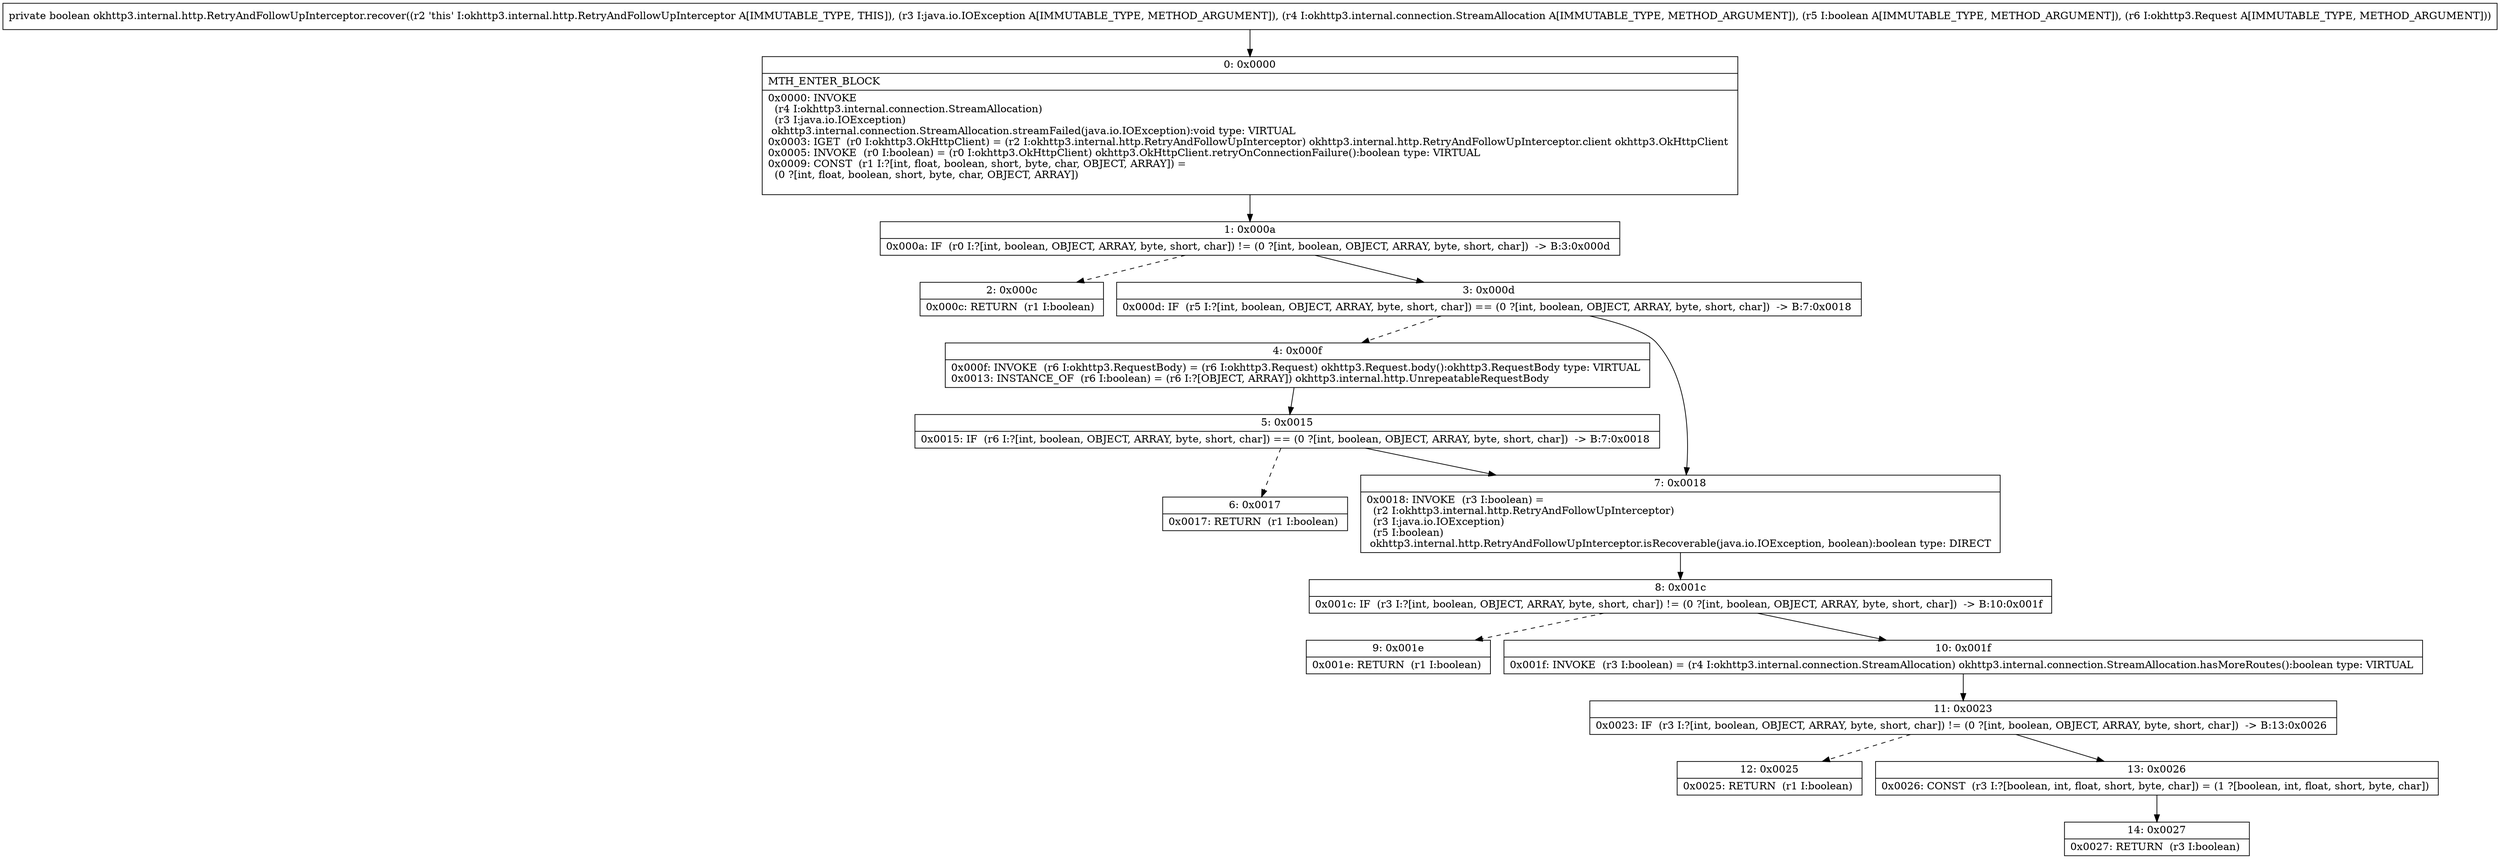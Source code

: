 digraph "CFG forokhttp3.internal.http.RetryAndFollowUpInterceptor.recover(Ljava\/io\/IOException;Lokhttp3\/internal\/connection\/StreamAllocation;ZLokhttp3\/Request;)Z" {
Node_0 [shape=record,label="{0\:\ 0x0000|MTH_ENTER_BLOCK\l|0x0000: INVOKE  \l  (r4 I:okhttp3.internal.connection.StreamAllocation)\l  (r3 I:java.io.IOException)\l okhttp3.internal.connection.StreamAllocation.streamFailed(java.io.IOException):void type: VIRTUAL \l0x0003: IGET  (r0 I:okhttp3.OkHttpClient) = (r2 I:okhttp3.internal.http.RetryAndFollowUpInterceptor) okhttp3.internal.http.RetryAndFollowUpInterceptor.client okhttp3.OkHttpClient \l0x0005: INVOKE  (r0 I:boolean) = (r0 I:okhttp3.OkHttpClient) okhttp3.OkHttpClient.retryOnConnectionFailure():boolean type: VIRTUAL \l0x0009: CONST  (r1 I:?[int, float, boolean, short, byte, char, OBJECT, ARRAY]) = \l  (0 ?[int, float, boolean, short, byte, char, OBJECT, ARRAY])\l \l}"];
Node_1 [shape=record,label="{1\:\ 0x000a|0x000a: IF  (r0 I:?[int, boolean, OBJECT, ARRAY, byte, short, char]) != (0 ?[int, boolean, OBJECT, ARRAY, byte, short, char])  \-\> B:3:0x000d \l}"];
Node_2 [shape=record,label="{2\:\ 0x000c|0x000c: RETURN  (r1 I:boolean) \l}"];
Node_3 [shape=record,label="{3\:\ 0x000d|0x000d: IF  (r5 I:?[int, boolean, OBJECT, ARRAY, byte, short, char]) == (0 ?[int, boolean, OBJECT, ARRAY, byte, short, char])  \-\> B:7:0x0018 \l}"];
Node_4 [shape=record,label="{4\:\ 0x000f|0x000f: INVOKE  (r6 I:okhttp3.RequestBody) = (r6 I:okhttp3.Request) okhttp3.Request.body():okhttp3.RequestBody type: VIRTUAL \l0x0013: INSTANCE_OF  (r6 I:boolean) = (r6 I:?[OBJECT, ARRAY]) okhttp3.internal.http.UnrepeatableRequestBody \l}"];
Node_5 [shape=record,label="{5\:\ 0x0015|0x0015: IF  (r6 I:?[int, boolean, OBJECT, ARRAY, byte, short, char]) == (0 ?[int, boolean, OBJECT, ARRAY, byte, short, char])  \-\> B:7:0x0018 \l}"];
Node_6 [shape=record,label="{6\:\ 0x0017|0x0017: RETURN  (r1 I:boolean) \l}"];
Node_7 [shape=record,label="{7\:\ 0x0018|0x0018: INVOKE  (r3 I:boolean) = \l  (r2 I:okhttp3.internal.http.RetryAndFollowUpInterceptor)\l  (r3 I:java.io.IOException)\l  (r5 I:boolean)\l okhttp3.internal.http.RetryAndFollowUpInterceptor.isRecoverable(java.io.IOException, boolean):boolean type: DIRECT \l}"];
Node_8 [shape=record,label="{8\:\ 0x001c|0x001c: IF  (r3 I:?[int, boolean, OBJECT, ARRAY, byte, short, char]) != (0 ?[int, boolean, OBJECT, ARRAY, byte, short, char])  \-\> B:10:0x001f \l}"];
Node_9 [shape=record,label="{9\:\ 0x001e|0x001e: RETURN  (r1 I:boolean) \l}"];
Node_10 [shape=record,label="{10\:\ 0x001f|0x001f: INVOKE  (r3 I:boolean) = (r4 I:okhttp3.internal.connection.StreamAllocation) okhttp3.internal.connection.StreamAllocation.hasMoreRoutes():boolean type: VIRTUAL \l}"];
Node_11 [shape=record,label="{11\:\ 0x0023|0x0023: IF  (r3 I:?[int, boolean, OBJECT, ARRAY, byte, short, char]) != (0 ?[int, boolean, OBJECT, ARRAY, byte, short, char])  \-\> B:13:0x0026 \l}"];
Node_12 [shape=record,label="{12\:\ 0x0025|0x0025: RETURN  (r1 I:boolean) \l}"];
Node_13 [shape=record,label="{13\:\ 0x0026|0x0026: CONST  (r3 I:?[boolean, int, float, short, byte, char]) = (1 ?[boolean, int, float, short, byte, char]) \l}"];
Node_14 [shape=record,label="{14\:\ 0x0027|0x0027: RETURN  (r3 I:boolean) \l}"];
MethodNode[shape=record,label="{private boolean okhttp3.internal.http.RetryAndFollowUpInterceptor.recover((r2 'this' I:okhttp3.internal.http.RetryAndFollowUpInterceptor A[IMMUTABLE_TYPE, THIS]), (r3 I:java.io.IOException A[IMMUTABLE_TYPE, METHOD_ARGUMENT]), (r4 I:okhttp3.internal.connection.StreamAllocation A[IMMUTABLE_TYPE, METHOD_ARGUMENT]), (r5 I:boolean A[IMMUTABLE_TYPE, METHOD_ARGUMENT]), (r6 I:okhttp3.Request A[IMMUTABLE_TYPE, METHOD_ARGUMENT])) }"];
MethodNode -> Node_0;
Node_0 -> Node_1;
Node_1 -> Node_2[style=dashed];
Node_1 -> Node_3;
Node_3 -> Node_4[style=dashed];
Node_3 -> Node_7;
Node_4 -> Node_5;
Node_5 -> Node_6[style=dashed];
Node_5 -> Node_7;
Node_7 -> Node_8;
Node_8 -> Node_9[style=dashed];
Node_8 -> Node_10;
Node_10 -> Node_11;
Node_11 -> Node_12[style=dashed];
Node_11 -> Node_13;
Node_13 -> Node_14;
}

